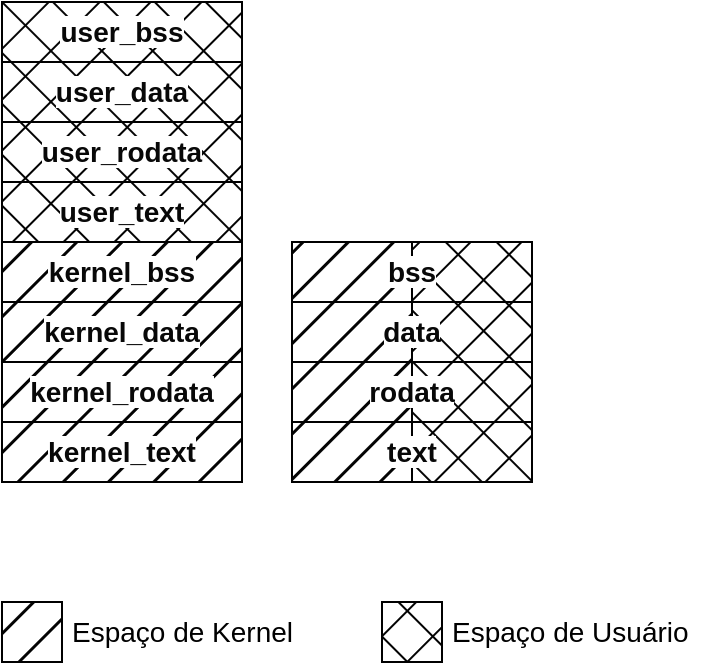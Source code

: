 <mxfile version="21.3.5" type="device">
  <diagram name="Page-1" id="Cyq8zCCDHSfshUwPt0yI">
    <mxGraphModel dx="1195" dy="698" grid="1" gridSize="10" guides="1" tooltips="1" connect="1" arrows="1" fold="1" page="1" pageScale="1" pageWidth="850" pageHeight="1100" math="0" shadow="0">
      <root>
        <mxCell id="0" />
        <mxCell id="1" parent="0" />
        <mxCell id="_mD5evdsi9IKHYTAy_Ms-1" value="&lt;font color=&quot;#080808&quot; style=&quot;font-size: 14px;&quot;&gt;&lt;b style=&quot;background-color: rgb(255, 255, 255);&quot;&gt;kernel_text&lt;/b&gt;&lt;/font&gt;" style="rounded=0;whiteSpace=wrap;html=1;fillStyle=hatch;fillColor=#030303;" parent="1" vertex="1">
          <mxGeometry x="220" y="460" width="120" height="30" as="geometry" />
        </mxCell>
        <mxCell id="_mD5evdsi9IKHYTAy_Ms-3" value="&lt;font color=&quot;#080808&quot; style=&quot;font-size: 14px;&quot;&gt;&lt;b style=&quot;background-color: rgb(255, 255, 255);&quot;&gt;kernel_rodata&lt;/b&gt;&lt;/font&gt;" style="rounded=0;whiteSpace=wrap;html=1;fillStyle=hatch;fillColor=#030303;" parent="1" vertex="1">
          <mxGeometry x="220" y="430" width="120" height="30" as="geometry" />
        </mxCell>
        <mxCell id="_mD5evdsi9IKHYTAy_Ms-4" value="&lt;font color=&quot;#080808&quot; style=&quot;font-size: 14px;&quot;&gt;&lt;b style=&quot;background-color: rgb(255, 255, 255);&quot;&gt;kernel_data&lt;/b&gt;&lt;/font&gt;" style="rounded=0;whiteSpace=wrap;html=1;fillStyle=hatch;fillColor=#030303;" parent="1" vertex="1">
          <mxGeometry x="220" y="400" width="120" height="30" as="geometry" />
        </mxCell>
        <mxCell id="_mD5evdsi9IKHYTAy_Ms-5" value="&lt;font color=&quot;#080808&quot; style=&quot;font-size: 14px;&quot;&gt;&lt;b style=&quot;background-color: rgb(255, 255, 255);&quot;&gt;kernel_bss&lt;/b&gt;&lt;/font&gt;" style="rounded=0;whiteSpace=wrap;html=1;fillStyle=hatch;fillColor=#030303;" parent="1" vertex="1">
          <mxGeometry x="220" y="370" width="120" height="30" as="geometry" />
        </mxCell>
        <mxCell id="_mD5evdsi9IKHYTAy_Ms-6" value="&lt;font color=&quot;#080808&quot; style=&quot;font-size: 14px;&quot;&gt;&lt;b style=&quot;background-color: rgb(255, 255, 255);&quot;&gt;user_text&lt;/b&gt;&lt;/font&gt;" style="rounded=0;whiteSpace=wrap;html=1;fillStyle=cross-hatch;fillColor=#030303;" parent="1" vertex="1">
          <mxGeometry x="220" y="340" width="120" height="30" as="geometry" />
        </mxCell>
        <mxCell id="_mD5evdsi9IKHYTAy_Ms-7" value="&lt;font color=&quot;#080808&quot; style=&quot;font-size: 14px;&quot;&gt;&lt;b style=&quot;background-color: rgb(255, 255, 255);&quot;&gt;user_rodata&lt;/b&gt;&lt;/font&gt;" style="rounded=0;whiteSpace=wrap;html=1;fillStyle=cross-hatch;fillColor=#030303;" parent="1" vertex="1">
          <mxGeometry x="220" y="310" width="120" height="30" as="geometry" />
        </mxCell>
        <mxCell id="_mD5evdsi9IKHYTAy_Ms-8" value="&lt;font color=&quot;#080808&quot; style=&quot;font-size: 14px;&quot;&gt;&lt;b style=&quot;background-color: rgb(255, 255, 255);&quot;&gt;user_data&lt;/b&gt;&lt;/font&gt;" style="rounded=0;whiteSpace=wrap;html=1;fillStyle=cross-hatch;fillColor=#030303;" parent="1" vertex="1">
          <mxGeometry x="220" y="280" width="120" height="30" as="geometry" />
        </mxCell>
        <mxCell id="_mD5evdsi9IKHYTAy_Ms-9" value="&lt;font color=&quot;#080808&quot; style=&quot;font-size: 14px;&quot;&gt;&lt;b style=&quot;background-color: rgb(255, 255, 255);&quot;&gt;user_bss&lt;/b&gt;&lt;/font&gt;" style="rounded=0;whiteSpace=wrap;html=1;fillStyle=cross-hatch;fillColor=#030303;" parent="1" vertex="1">
          <mxGeometry x="220" y="250" width="120" height="30" as="geometry" />
        </mxCell>
        <mxCell id="_mD5evdsi9IKHYTAy_Ms-15" value="" style="group" parent="1" vertex="1" connectable="0">
          <mxGeometry x="365" y="460" width="120" height="30" as="geometry" />
        </mxCell>
        <mxCell id="_mD5evdsi9IKHYTAy_Ms-10" value="" style="rounded=0;whiteSpace=wrap;html=1;fillStyle=hatch;fillColor=#030303;glass=0;shadow=0;" parent="_mD5evdsi9IKHYTAy_Ms-15" vertex="1">
          <mxGeometry width="60" height="30" as="geometry" />
        </mxCell>
        <mxCell id="_mD5evdsi9IKHYTAy_Ms-11" value="" style="rounded=0;whiteSpace=wrap;html=1;fillStyle=cross-hatch;fillColor=#030303;" parent="_mD5evdsi9IKHYTAy_Ms-15" vertex="1">
          <mxGeometry x="60" width="60" height="30" as="geometry" />
        </mxCell>
        <mxCell id="_mD5evdsi9IKHYTAy_Ms-12" value="&lt;b style=&quot;border-color: var(--border-color); color: rgb(8, 8, 8); font-family: Helvetica; font-size: 14px; font-style: normal; font-variant-ligatures: normal; font-variant-caps: normal; letter-spacing: normal; orphans: 2; text-align: center; text-indent: 0px; text-transform: none; widows: 2; word-spacing: 0px; -webkit-text-stroke-width: 0px; text-decoration-thickness: initial; text-decoration-style: initial; text-decoration-color: initial; background-color: rgb(255, 255, 255);&quot;&gt;text&lt;/b&gt;" style="text;html=1;strokeColor=none;fillColor=none;align=center;verticalAlign=middle;whiteSpace=wrap;rounded=0;" parent="_mD5evdsi9IKHYTAy_Ms-15" vertex="1">
          <mxGeometry x="30" width="60" height="30" as="geometry" />
        </mxCell>
        <mxCell id="_mD5evdsi9IKHYTAy_Ms-16" value="" style="group" parent="1" vertex="1" connectable="0">
          <mxGeometry x="365" y="430" width="120" height="30" as="geometry" />
        </mxCell>
        <mxCell id="_mD5evdsi9IKHYTAy_Ms-17" value="" style="rounded=0;whiteSpace=wrap;html=1;fillStyle=hatch;fillColor=#030303;glass=0;shadow=0;" parent="_mD5evdsi9IKHYTAy_Ms-16" vertex="1">
          <mxGeometry width="60" height="30" as="geometry" />
        </mxCell>
        <mxCell id="_mD5evdsi9IKHYTAy_Ms-18" value="" style="rounded=0;whiteSpace=wrap;html=1;fillStyle=cross-hatch;fillColor=#030303;" parent="_mD5evdsi9IKHYTAy_Ms-16" vertex="1">
          <mxGeometry x="60" width="60" height="30" as="geometry" />
        </mxCell>
        <mxCell id="_mD5evdsi9IKHYTAy_Ms-19" value="&lt;b style=&quot;border-color: var(--border-color); color: rgb(8, 8, 8); font-family: Helvetica; font-size: 14px; font-style: normal; font-variant-ligatures: normal; font-variant-caps: normal; letter-spacing: normal; orphans: 2; text-align: center; text-indent: 0px; text-transform: none; widows: 2; word-spacing: 0px; -webkit-text-stroke-width: 0px; text-decoration-thickness: initial; text-decoration-style: initial; text-decoration-color: initial; background-color: rgb(255, 255, 255);&quot;&gt;rodata&lt;/b&gt;" style="text;html=1;strokeColor=none;fillColor=none;align=center;verticalAlign=middle;whiteSpace=wrap;rounded=0;" parent="_mD5evdsi9IKHYTAy_Ms-16" vertex="1">
          <mxGeometry x="30" width="60" height="30" as="geometry" />
        </mxCell>
        <mxCell id="_mD5evdsi9IKHYTAy_Ms-20" value="" style="group" parent="_mD5evdsi9IKHYTAy_Ms-16" vertex="1" connectable="0">
          <mxGeometry y="-30" width="120" height="30" as="geometry" />
        </mxCell>
        <mxCell id="_mD5evdsi9IKHYTAy_Ms-21" value="" style="rounded=0;whiteSpace=wrap;html=1;fillStyle=hatch;fillColor=#030303;glass=0;shadow=0;" parent="_mD5evdsi9IKHYTAy_Ms-20" vertex="1">
          <mxGeometry width="60" height="30" as="geometry" />
        </mxCell>
        <mxCell id="_mD5evdsi9IKHYTAy_Ms-22" value="" style="rounded=0;whiteSpace=wrap;html=1;fillStyle=cross-hatch;fillColor=#030303;" parent="_mD5evdsi9IKHYTAy_Ms-20" vertex="1">
          <mxGeometry x="60" width="60" height="30" as="geometry" />
        </mxCell>
        <mxCell id="_mD5evdsi9IKHYTAy_Ms-23" value="&lt;b style=&quot;border-color: var(--border-color); color: rgb(8, 8, 8); font-family: Helvetica; font-size: 14px; font-style: normal; font-variant-ligatures: normal; font-variant-caps: normal; letter-spacing: normal; orphans: 2; text-align: center; text-indent: 0px; text-transform: none; widows: 2; word-spacing: 0px; -webkit-text-stroke-width: 0px; text-decoration-thickness: initial; text-decoration-style: initial; text-decoration-color: initial; background-color: rgb(255, 255, 255);&quot;&gt;data&lt;/b&gt;" style="text;html=1;strokeColor=none;fillColor=none;align=center;verticalAlign=middle;whiteSpace=wrap;rounded=0;" parent="_mD5evdsi9IKHYTAy_Ms-20" vertex="1">
          <mxGeometry x="30" width="60" height="30" as="geometry" />
        </mxCell>
        <mxCell id="_mD5evdsi9IKHYTAy_Ms-24" value="" style="group" parent="1" vertex="1" connectable="0">
          <mxGeometry x="365" y="370" width="120" height="30" as="geometry" />
        </mxCell>
        <mxCell id="_mD5evdsi9IKHYTAy_Ms-25" value="" style="rounded=0;whiteSpace=wrap;html=1;fillStyle=hatch;fillColor=#030303;glass=0;shadow=0;" parent="_mD5evdsi9IKHYTAy_Ms-24" vertex="1">
          <mxGeometry width="60" height="30" as="geometry" />
        </mxCell>
        <mxCell id="_mD5evdsi9IKHYTAy_Ms-26" value="" style="rounded=0;whiteSpace=wrap;html=1;fillStyle=cross-hatch;fillColor=#030303;" parent="_mD5evdsi9IKHYTAy_Ms-24" vertex="1">
          <mxGeometry x="60" width="60" height="30" as="geometry" />
        </mxCell>
        <mxCell id="_mD5evdsi9IKHYTAy_Ms-27" value="&lt;b style=&quot;border-color: var(--border-color); color: rgb(8, 8, 8); font-family: Helvetica; font-size: 14px; font-style: normal; font-variant-ligatures: normal; font-variant-caps: normal; letter-spacing: normal; orphans: 2; text-align: center; text-indent: 0px; text-transform: none; widows: 2; word-spacing: 0px; -webkit-text-stroke-width: 0px; text-decoration-thickness: initial; text-decoration-style: initial; text-decoration-color: initial; background-color: rgb(255, 255, 255);&quot;&gt;bss&lt;/b&gt;" style="text;html=1;strokeColor=none;fillColor=none;align=center;verticalAlign=middle;whiteSpace=wrap;rounded=0;" parent="_mD5evdsi9IKHYTAy_Ms-24" vertex="1">
          <mxGeometry x="30" width="60" height="30" as="geometry" />
        </mxCell>
        <mxCell id="_mD5evdsi9IKHYTAy_Ms-29" value="" style="rounded=0;whiteSpace=wrap;html=1;fillStyle=hatch;fillColor=#030303;glass=0;shadow=0;" parent="1" vertex="1">
          <mxGeometry x="220" y="550" width="30" height="30" as="geometry" />
        </mxCell>
        <mxCell id="_mD5evdsi9IKHYTAy_Ms-30" value="" style="rounded=0;whiteSpace=wrap;html=1;fillStyle=cross-hatch;fillColor=#030303;" parent="1" vertex="1">
          <mxGeometry x="410" y="550" width="30" height="30" as="geometry" />
        </mxCell>
        <mxCell id="_mD5evdsi9IKHYTAy_Ms-33" value="&lt;font style=&quot;font-size: 14px;&quot;&gt;Espaço de Kernel&lt;/font&gt;" style="text;html=1;strokeColor=none;fillColor=none;align=left;verticalAlign=middle;whiteSpace=wrap;rounded=0;" parent="1" vertex="1">
          <mxGeometry x="253" y="550" width="120" height="30" as="geometry" />
        </mxCell>
        <mxCell id="_mD5evdsi9IKHYTAy_Ms-34" value="&lt;font style=&quot;font-size: 14px;&quot;&gt;Espaço de Usuário&lt;/font&gt;" style="text;html=1;strokeColor=none;fillColor=none;align=left;verticalAlign=middle;whiteSpace=wrap;rounded=0;" parent="1" vertex="1">
          <mxGeometry x="443" y="550" width="131" height="30" as="geometry" />
        </mxCell>
      </root>
    </mxGraphModel>
  </diagram>
</mxfile>

